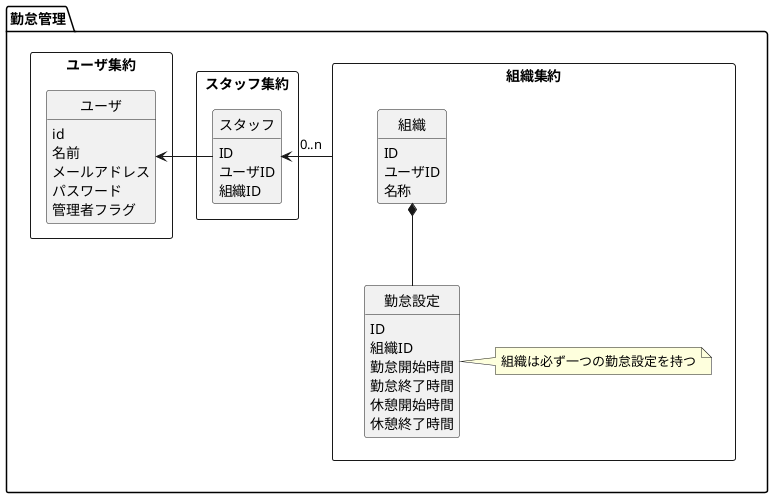 @startuml
hide circle
hide methods

package 勤怠管理{

    rectangle 組織集約{
        class 組織
        class 勤怠設定
        note right : 組織は必ず一つの勤怠設定を持つ
        組織 *-- 勤怠設定
        組織 : ID
        組織 : ユーザID
        組織 : 名称
        勤怠設定 : ID
        勤怠設定 : 組織ID
        勤怠設定 : 勤怠開始時間
        勤怠設定 : 勤怠終了時間
        勤怠設定 : 休憩開始時間
        勤怠設定 : 休憩終了時間
    }

    rectangle スタッフ集約{
        class スタッフ
        スタッフ : ID
        スタッフ : ユーザID
        スタッフ : 組織ID
    }

    rectangle ユーザ集約{
        class ユーザ
        ユーザ : id
        ユーザ : 名前
        ユーザ : メールアドレス
        ユーザ : パスワード
        ユーザ : 管理者フラグ
    }

    スタッフ -> ユーザ
    スタッフ <- 組織集約 : 0..n

}
@enduml
